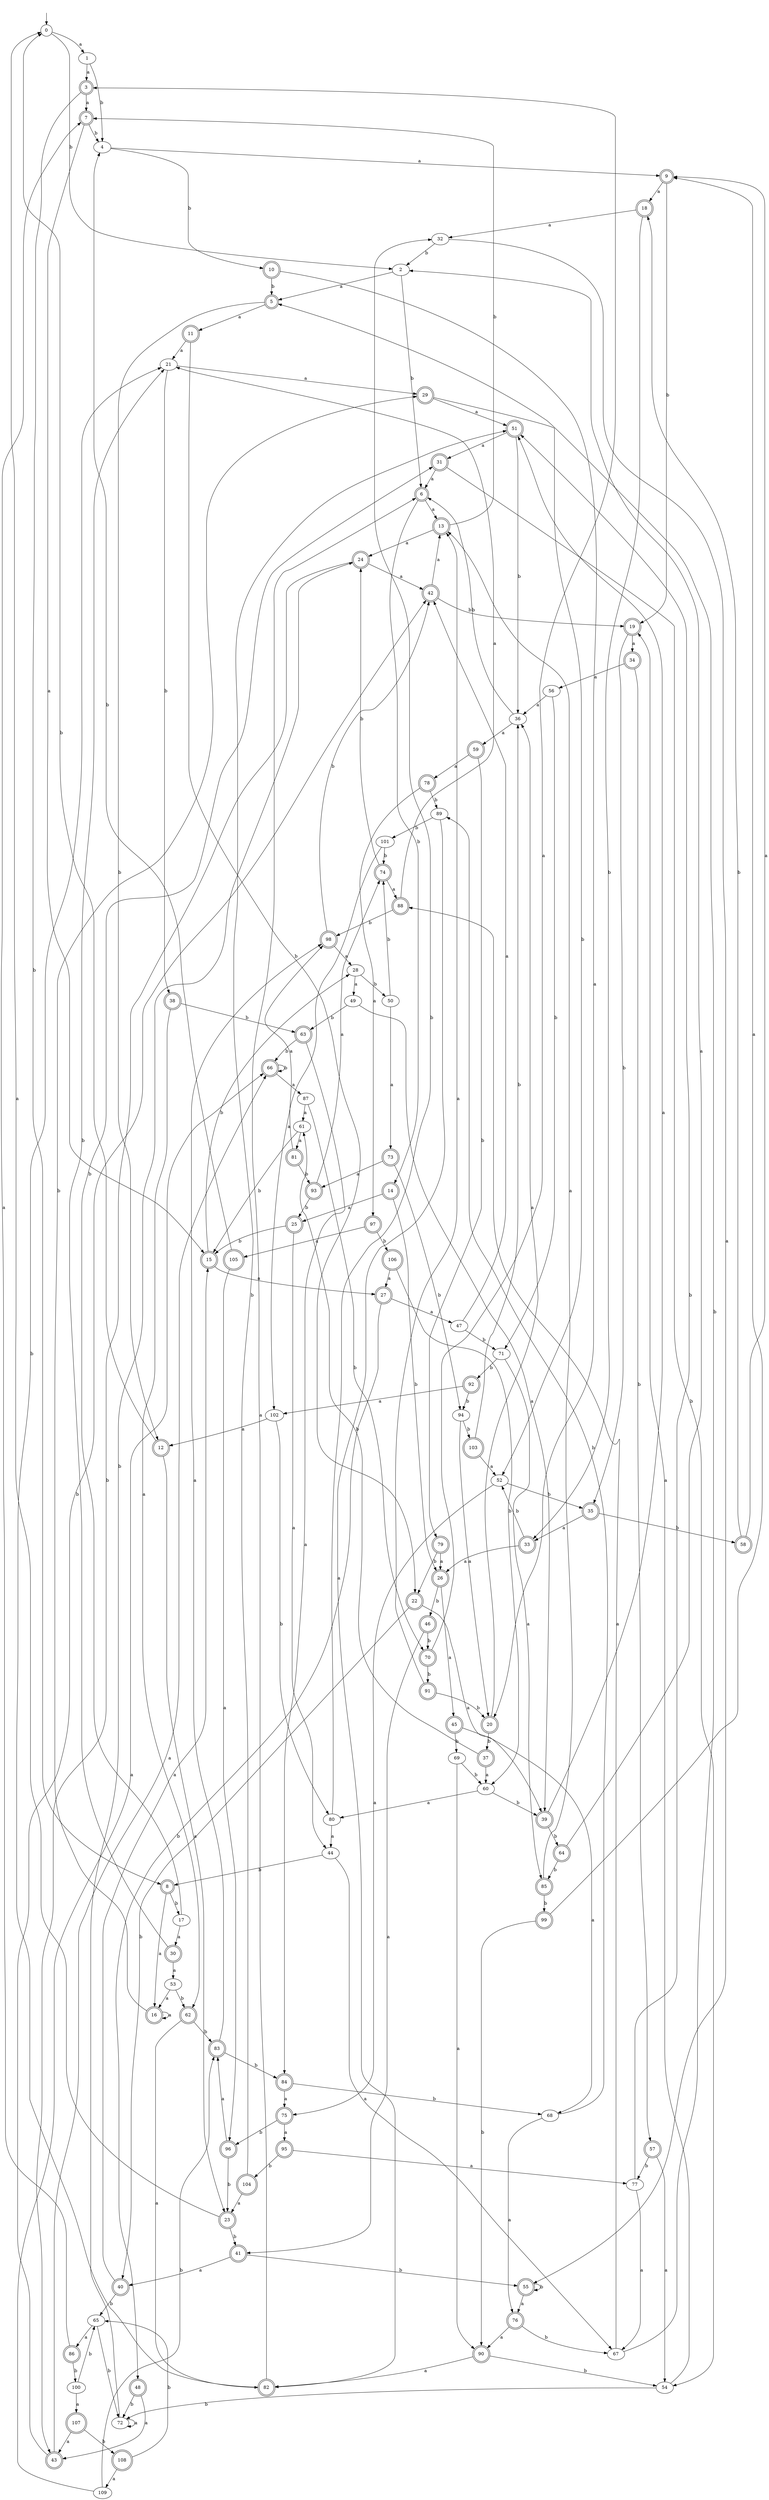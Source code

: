 digraph RandomDFA {
  __start0 [label="", shape=none];
  __start0 -> 0 [label=""];
  0 [shape=circle]
  0 -> 1 [label="a"]
  0 -> 2 [label="b"]
  1
  1 -> 3 [label="a"]
  1 -> 4 [label="b"]
  2
  2 -> 5 [label="a"]
  2 -> 6 [label="b"]
  3 [shape=doublecircle]
  3 -> 7 [label="a"]
  3 -> 8 [label="b"]
  4
  4 -> 9 [label="a"]
  4 -> 10 [label="b"]
  5 [shape=doublecircle]
  5 -> 11 [label="a"]
  5 -> 12 [label="b"]
  6 [shape=doublecircle]
  6 -> 13 [label="a"]
  6 -> 14 [label="b"]
  7 [shape=doublecircle]
  7 -> 15 [label="a"]
  7 -> 4 [label="b"]
  8 [shape=doublecircle]
  8 -> 16 [label="a"]
  8 -> 17 [label="b"]
  9 [shape=doublecircle]
  9 -> 18 [label="a"]
  9 -> 19 [label="b"]
  10 [shape=doublecircle]
  10 -> 20 [label="a"]
  10 -> 5 [label="b"]
  11 [shape=doublecircle]
  11 -> 21 [label="a"]
  11 -> 22 [label="b"]
  12 [shape=doublecircle]
  12 -> 23 [label="a"]
  12 -> 0 [label="b"]
  13 [shape=doublecircle]
  13 -> 24 [label="a"]
  13 -> 7 [label="b"]
  14 [shape=doublecircle]
  14 -> 25 [label="a"]
  14 -> 26 [label="b"]
  15 [shape=doublecircle]
  15 -> 27 [label="a"]
  15 -> 28 [label="b"]
  16 [shape=doublecircle]
  16 -> 16 [label="a"]
  16 -> 29 [label="b"]
  17
  17 -> 30 [label="a"]
  17 -> 31 [label="b"]
  18 [shape=doublecircle]
  18 -> 32 [label="a"]
  18 -> 33 [label="b"]
  19 [shape=doublecircle]
  19 -> 34 [label="a"]
  19 -> 35 [label="b"]
  20 [shape=doublecircle]
  20 -> 36 [label="a"]
  20 -> 37 [label="b"]
  21
  21 -> 29 [label="a"]
  21 -> 38 [label="b"]
  22 [shape=doublecircle]
  22 -> 39 [label="a"]
  22 -> 40 [label="b"]
  23 [shape=doublecircle]
  23 -> 0 [label="a"]
  23 -> 41 [label="b"]
  24 [shape=doublecircle]
  24 -> 42 [label="a"]
  24 -> 43 [label="b"]
  25 [shape=doublecircle]
  25 -> 44 [label="a"]
  25 -> 15 [label="b"]
  26 [shape=doublecircle]
  26 -> 45 [label="a"]
  26 -> 46 [label="b"]
  27 [shape=doublecircle]
  27 -> 47 [label="a"]
  27 -> 48 [label="b"]
  28
  28 -> 49 [label="a"]
  28 -> 50 [label="b"]
  29 [shape=doublecircle]
  29 -> 51 [label="a"]
  29 -> 52 [label="b"]
  30 [shape=doublecircle]
  30 -> 53 [label="a"]
  30 -> 21 [label="b"]
  31 [shape=doublecircle]
  31 -> 6 [label="a"]
  31 -> 54 [label="b"]
  32
  32 -> 55 [label="a"]
  32 -> 2 [label="b"]
  33 [shape=doublecircle]
  33 -> 26 [label="a"]
  33 -> 52 [label="b"]
  34 [shape=doublecircle]
  34 -> 56 [label="a"]
  34 -> 57 [label="b"]
  35 [shape=doublecircle]
  35 -> 33 [label="a"]
  35 -> 58 [label="b"]
  36
  36 -> 59 [label="a"]
  36 -> 6 [label="b"]
  37 [shape=doublecircle]
  37 -> 60 [label="a"]
  37 -> 61 [label="b"]
  38 [shape=doublecircle]
  38 -> 62 [label="a"]
  38 -> 63 [label="b"]
  39 [shape=doublecircle]
  39 -> 51 [label="a"]
  39 -> 64 [label="b"]
  40 [shape=doublecircle]
  40 -> 15 [label="a"]
  40 -> 65 [label="b"]
  41 [shape=doublecircle]
  41 -> 40 [label="a"]
  41 -> 55 [label="b"]
  42 [shape=doublecircle]
  42 -> 13 [label="a"]
  42 -> 19 [label="b"]
  43 [shape=doublecircle]
  43 -> 66 [label="a"]
  43 -> 42 [label="b"]
  44
  44 -> 67 [label="a"]
  44 -> 8 [label="b"]
  45 [shape=doublecircle]
  45 -> 68 [label="a"]
  45 -> 69 [label="b"]
  46 [shape=doublecircle]
  46 -> 41 [label="a"]
  46 -> 70 [label="b"]
  47
  47 -> 42 [label="a"]
  47 -> 71 [label="b"]
  48 [shape=doublecircle]
  48 -> 43 [label="a"]
  48 -> 72 [label="b"]
  49
  49 -> 39 [label="a"]
  49 -> 63 [label="b"]
  50
  50 -> 73 [label="a"]
  50 -> 74 [label="b"]
  51 [shape=doublecircle]
  51 -> 31 [label="a"]
  51 -> 36 [label="b"]
  52
  52 -> 75 [label="a"]
  52 -> 35 [label="b"]
  53
  53 -> 16 [label="a"]
  53 -> 62 [label="b"]
  54
  54 -> 19 [label="a"]
  54 -> 72 [label="b"]
  55 [shape=doublecircle]
  55 -> 76 [label="a"]
  55 -> 55 [label="b"]
  56
  56 -> 36 [label="a"]
  56 -> 71 [label="b"]
  57 [shape=doublecircle]
  57 -> 54 [label="a"]
  57 -> 77 [label="b"]
  58 [shape=doublecircle]
  58 -> 9 [label="a"]
  58 -> 18 [label="b"]
  59 [shape=doublecircle]
  59 -> 78 [label="a"]
  59 -> 79 [label="b"]
  60
  60 -> 80 [label="a"]
  60 -> 39 [label="b"]
  61
  61 -> 81 [label="a"]
  61 -> 15 [label="b"]
  62 [shape=doublecircle]
  62 -> 82 [label="a"]
  62 -> 83 [label="b"]
  63 [shape=doublecircle]
  63 -> 84 [label="a"]
  63 -> 66 [label="b"]
  64 [shape=doublecircle]
  64 -> 2 [label="a"]
  64 -> 85 [label="b"]
  65
  65 -> 86 [label="a"]
  65 -> 72 [label="b"]
  66 [shape=doublecircle]
  66 -> 87 [label="a"]
  66 -> 66 [label="b"]
  67
  67 -> 88 [label="a"]
  67 -> 5 [label="b"]
  68
  68 -> 76 [label="a"]
  68 -> 89 [label="b"]
  69
  69 -> 90 [label="a"]
  69 -> 60 [label="b"]
  70 [shape=doublecircle]
  70 -> 3 [label="a"]
  70 -> 91 [label="b"]
  71
  71 -> 85 [label="a"]
  71 -> 92 [label="b"]
  72
  72 -> 72 [label="a"]
  72 -> 24 [label="b"]
  73 [shape=doublecircle]
  73 -> 93 [label="a"]
  73 -> 94 [label="b"]
  74 [shape=doublecircle]
  74 -> 88 [label="a"]
  74 -> 24 [label="b"]
  75 [shape=doublecircle]
  75 -> 95 [label="a"]
  75 -> 96 [label="b"]
  76 [shape=doublecircle]
  76 -> 90 [label="a"]
  76 -> 67 [label="b"]
  77
  77 -> 67 [label="a"]
  77 -> 51 [label="b"]
  78 [shape=doublecircle]
  78 -> 97 [label="a"]
  78 -> 89 [label="b"]
  79 [shape=doublecircle]
  79 -> 26 [label="a"]
  79 -> 22 [label="b"]
  80
  80 -> 44 [label="a"]
  80 -> 32 [label="b"]
  81 [shape=doublecircle]
  81 -> 98 [label="a"]
  81 -> 93 [label="b"]
  82 [shape=doublecircle]
  82 -> 6 [label="a"]
  82 -> 21 [label="b"]
  83 [shape=doublecircle]
  83 -> 98 [label="a"]
  83 -> 84 [label="b"]
  84 [shape=doublecircle]
  84 -> 75 [label="a"]
  84 -> 68 [label="b"]
  85 [shape=doublecircle]
  85 -> 13 [label="a"]
  85 -> 99 [label="b"]
  86 [shape=doublecircle]
  86 -> 7 [label="a"]
  86 -> 100 [label="b"]
  87
  87 -> 61 [label="a"]
  87 -> 70 [label="b"]
  88 [shape=doublecircle]
  88 -> 21 [label="a"]
  88 -> 98 [label="b"]
  89
  89 -> 82 [label="a"]
  89 -> 101 [label="b"]
  90 [shape=doublecircle]
  90 -> 82 [label="a"]
  90 -> 54 [label="b"]
  91 [shape=doublecircle]
  91 -> 13 [label="a"]
  91 -> 20 [label="b"]
  92 [shape=doublecircle]
  92 -> 102 [label="a"]
  92 -> 94 [label="b"]
  93 [shape=doublecircle]
  93 -> 74 [label="a"]
  93 -> 25 [label="b"]
  94
  94 -> 20 [label="a"]
  94 -> 103 [label="b"]
  95 [shape=doublecircle]
  95 -> 77 [label="a"]
  95 -> 104 [label="b"]
  96 [shape=doublecircle]
  96 -> 83 [label="a"]
  96 -> 23 [label="b"]
  97 [shape=doublecircle]
  97 -> 105 [label="a"]
  97 -> 106 [label="b"]
  98 [shape=doublecircle]
  98 -> 28 [label="a"]
  98 -> 42 [label="b"]
  99 [shape=doublecircle]
  99 -> 9 [label="a"]
  99 -> 90 [label="b"]
  100
  100 -> 107 [label="a"]
  100 -> 65 [label="b"]
  101
  101 -> 102 [label="a"]
  101 -> 74 [label="b"]
  102
  102 -> 12 [label="a"]
  102 -> 80 [label="b"]
  103 [shape=doublecircle]
  103 -> 52 [label="a"]
  103 -> 36 [label="b"]
  104 [shape=doublecircle]
  104 -> 23 [label="a"]
  104 -> 51 [label="b"]
  105 [shape=doublecircle]
  105 -> 96 [label="a"]
  105 -> 4 [label="b"]
  106 [shape=doublecircle]
  106 -> 27 [label="a"]
  106 -> 60 [label="b"]
  107 [shape=doublecircle]
  107 -> 43 [label="a"]
  107 -> 108 [label="b"]
  108 [shape=doublecircle]
  108 -> 109 [label="a"]
  108 -> 65 [label="b"]
  109
  109 -> 66 [label="a"]
  109 -> 83 [label="b"]
}

